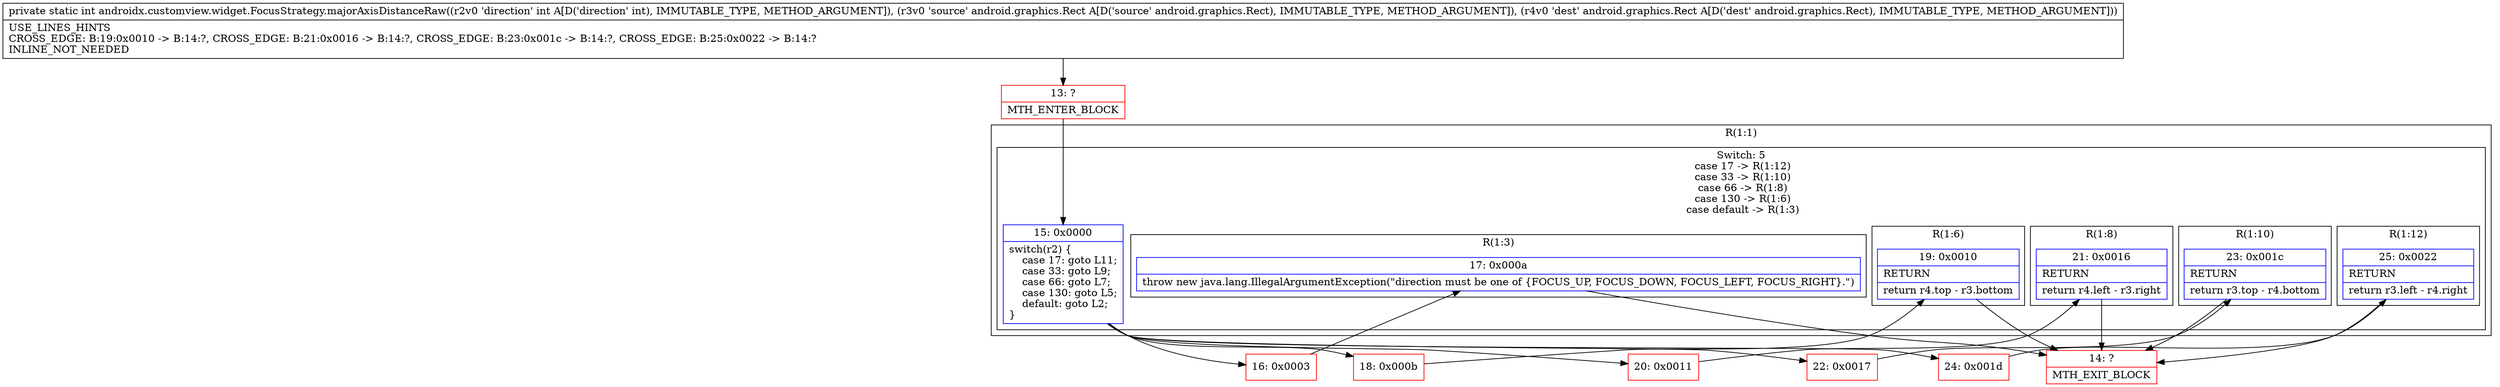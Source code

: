 digraph "CFG forandroidx.customview.widget.FocusStrategy.majorAxisDistanceRaw(ILandroid\/graphics\/Rect;Landroid\/graphics\/Rect;)I" {
subgraph cluster_Region_1114621346 {
label = "R(1:1)";
node [shape=record,color=blue];
subgraph cluster_SwitchRegion_1804187124 {
label = "Switch: 5
 case 17 -> R(1:12)
 case 33 -> R(1:10)
 case 66 -> R(1:8)
 case 130 -> R(1:6)
 case default -> R(1:3)";
node [shape=record,color=blue];
Node_15 [shape=record,label="{15\:\ 0x0000|switch(r2) \{\l    case 17: goto L11;\l    case 33: goto L9;\l    case 66: goto L7;\l    case 130: goto L5;\l    default: goto L2;\l\}\l}"];
subgraph cluster_Region_786717197 {
label = "R(1:12)";
node [shape=record,color=blue];
Node_25 [shape=record,label="{25\:\ 0x0022|RETURN\l|return r3.left \- r4.right\l}"];
}
subgraph cluster_Region_587872492 {
label = "R(1:10)";
node [shape=record,color=blue];
Node_23 [shape=record,label="{23\:\ 0x001c|RETURN\l|return r3.top \- r4.bottom\l}"];
}
subgraph cluster_Region_536132602 {
label = "R(1:8)";
node [shape=record,color=blue];
Node_21 [shape=record,label="{21\:\ 0x0016|RETURN\l|return r4.left \- r3.right\l}"];
}
subgraph cluster_Region_972327909 {
label = "R(1:6)";
node [shape=record,color=blue];
Node_19 [shape=record,label="{19\:\ 0x0010|RETURN\l|return r4.top \- r3.bottom\l}"];
}
subgraph cluster_Region_894208740 {
label = "R(1:3)";
node [shape=record,color=blue];
Node_17 [shape=record,label="{17\:\ 0x000a|throw new java.lang.IllegalArgumentException(\"direction must be one of \{FOCUS_UP, FOCUS_DOWN, FOCUS_LEFT, FOCUS_RIGHT\}.\")\l}"];
}
}
}
Node_13 [shape=record,color=red,label="{13\:\ ?|MTH_ENTER_BLOCK\l}"];
Node_16 [shape=record,color=red,label="{16\:\ 0x0003}"];
Node_14 [shape=record,color=red,label="{14\:\ ?|MTH_EXIT_BLOCK\l}"];
Node_18 [shape=record,color=red,label="{18\:\ 0x000b}"];
Node_20 [shape=record,color=red,label="{20\:\ 0x0011}"];
Node_22 [shape=record,color=red,label="{22\:\ 0x0017}"];
Node_24 [shape=record,color=red,label="{24\:\ 0x001d}"];
MethodNode[shape=record,label="{private static int androidx.customview.widget.FocusStrategy.majorAxisDistanceRaw((r2v0 'direction' int A[D('direction' int), IMMUTABLE_TYPE, METHOD_ARGUMENT]), (r3v0 'source' android.graphics.Rect A[D('source' android.graphics.Rect), IMMUTABLE_TYPE, METHOD_ARGUMENT]), (r4v0 'dest' android.graphics.Rect A[D('dest' android.graphics.Rect), IMMUTABLE_TYPE, METHOD_ARGUMENT]))  | USE_LINES_HINTS\lCROSS_EDGE: B:19:0x0010 \-\> B:14:?, CROSS_EDGE: B:21:0x0016 \-\> B:14:?, CROSS_EDGE: B:23:0x001c \-\> B:14:?, CROSS_EDGE: B:25:0x0022 \-\> B:14:?\lINLINE_NOT_NEEDED\l}"];
MethodNode -> Node_13;Node_15 -> Node_16;
Node_15 -> Node_18;
Node_15 -> Node_20;
Node_15 -> Node_22;
Node_15 -> Node_24;
Node_25 -> Node_14;
Node_23 -> Node_14;
Node_21 -> Node_14;
Node_19 -> Node_14;
Node_17 -> Node_14;
Node_13 -> Node_15;
Node_16 -> Node_17;
Node_18 -> Node_19;
Node_20 -> Node_21;
Node_22 -> Node_23;
Node_24 -> Node_25;
}

